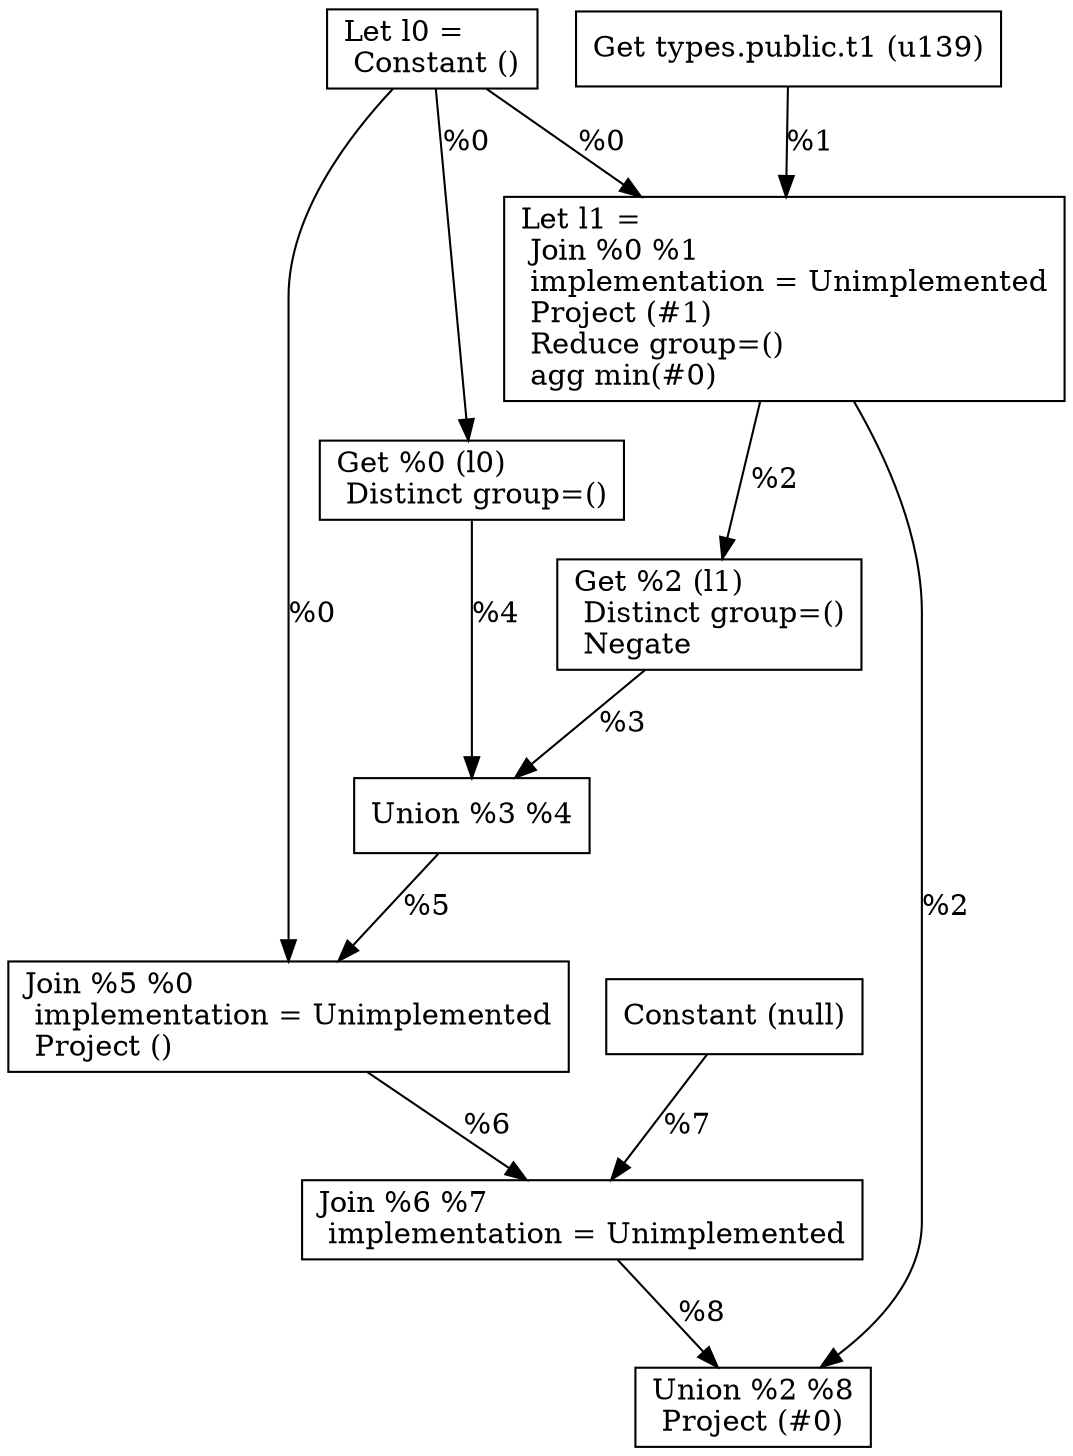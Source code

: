 digraph G {
    node0 [shape = record, label="Let l0 =\l Constant ()\l"]
    node1 [shape = record, label=" Get types.public.t1 (u139)\l"]
    node2 [shape = record, label="Let l1 =\l Join %0 %1\l  implementation = Unimplemented\l Project (#1)\l Reduce group=()\l  agg min(#0)\l"]
    node3 [shape = record, label=" Get %2 (l1)\l Distinct group=()\l Negate\l"]
    node4 [shape = record, label=" Get %0 (l0)\l Distinct group=()\l"]
    node5 [shape = record, label=" Union %3 %4\l"]
    node6 [shape = record, label=" Join %5 %0\l  implementation = Unimplemented\l Project ()\l"]
    node7 [shape = record, label=" Constant (null)\l"]
    node8 [shape = record, label=" Join %6 %7\l  implementation = Unimplemented\l"]
    node9 [shape = record, label=" Union %2 %8\l Project (#0)\l"]
    node3 -> node5 [label = "%3\l"]
    node2 -> node9 [label = "%2\l"]
    node8 -> node9 [label = "%8\l"]
    node5 -> node6 [label = "%5\l"]
    node7 -> node8 [label = "%7\l"]
    node2 -> node3 [label = "%2\l"]
    node0 -> node6 [label = "%0\l"]
    node0 -> node4 [label = "%0\l"]
    node6 -> node8 [label = "%6\l"]
    node4 -> node5 [label = "%4\l"]
    node0 -> node2 [label = "%0\l"]
    node1 -> node2 [label = "%1\l"]
}

